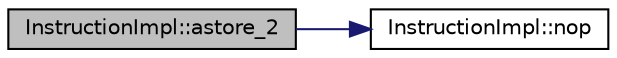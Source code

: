 digraph "InstructionImpl::astore_2"
{
  edge [fontname="Helvetica",fontsize="10",labelfontname="Helvetica",labelfontsize="10"];
  node [fontname="Helvetica",fontsize="10",shape=record];
  rankdir="LR";
  Node1 [label="InstructionImpl::astore_2",height=0.2,width=0.4,color="black", fillcolor="grey75", style="filled", fontcolor="black"];
  Node1 -> Node2 [color="midnightblue",fontsize="10",style="solid",fontname="Helvetica"];
  Node2 [label="InstructionImpl::nop",height=0.2,width=0.4,color="black", fillcolor="white", style="filled",URL="$class_instruction_impl.html#a167bb8f230879fe6470318755fa3bcc9"];
}
